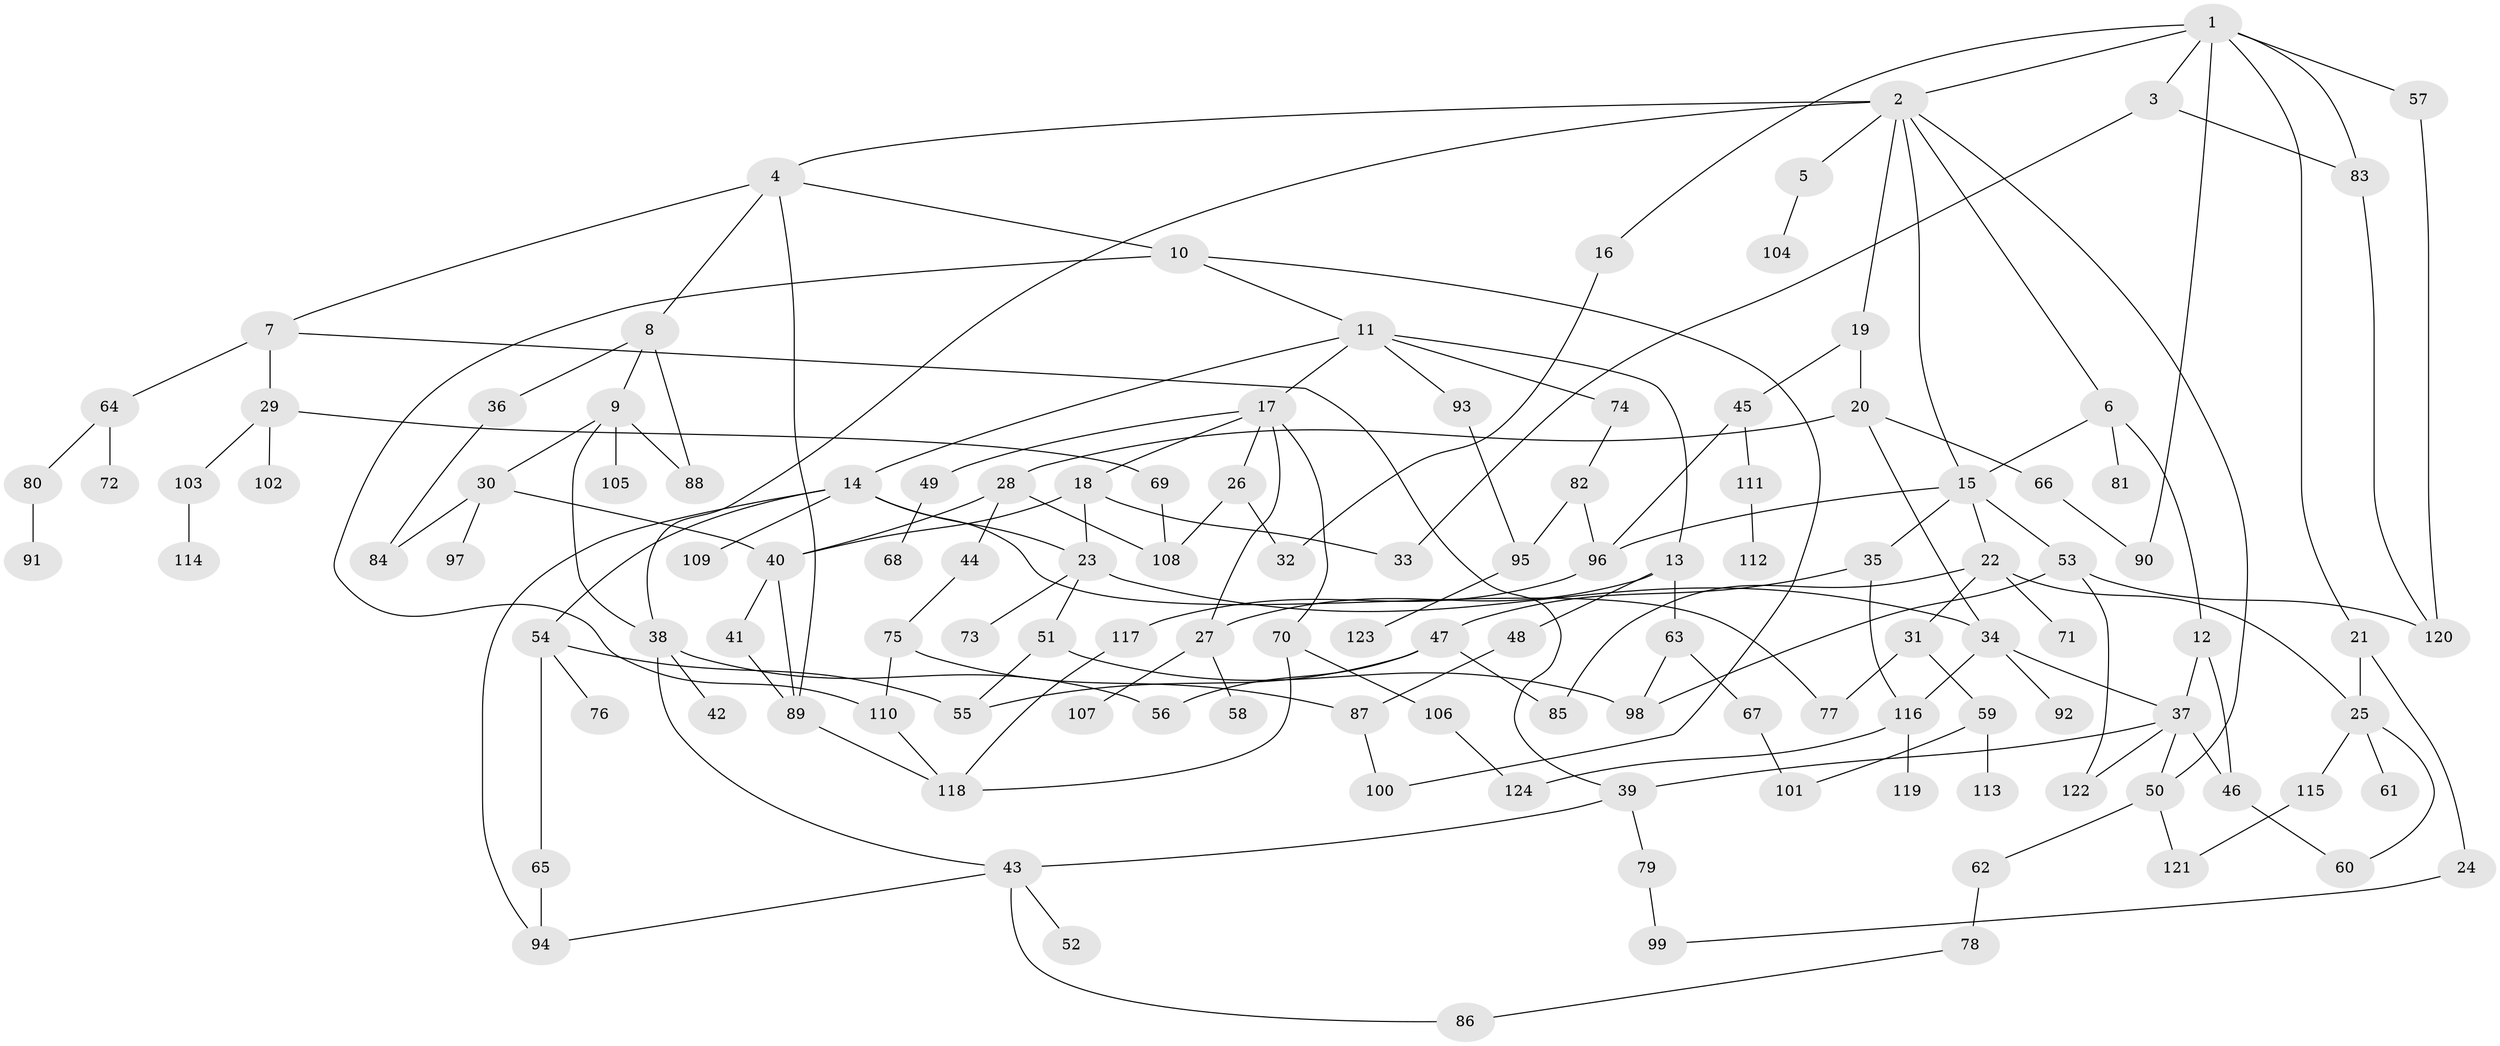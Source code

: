 // coarse degree distribution, {7: 0.023255813953488372, 8: 0.046511627906976744, 3: 0.20930232558139536, 5: 0.09302325581395349, 2: 0.22093023255813954, 4: 0.1511627906976744, 6: 0.023255813953488372, 9: 0.011627906976744186, 1: 0.22093023255813954}
// Generated by graph-tools (version 1.1) at 2025/16/03/04/25 18:16:51]
// undirected, 124 vertices, 174 edges
graph export_dot {
graph [start="1"]
  node [color=gray90,style=filled];
  1;
  2;
  3;
  4;
  5;
  6;
  7;
  8;
  9;
  10;
  11;
  12;
  13;
  14;
  15;
  16;
  17;
  18;
  19;
  20;
  21;
  22;
  23;
  24;
  25;
  26;
  27;
  28;
  29;
  30;
  31;
  32;
  33;
  34;
  35;
  36;
  37;
  38;
  39;
  40;
  41;
  42;
  43;
  44;
  45;
  46;
  47;
  48;
  49;
  50;
  51;
  52;
  53;
  54;
  55;
  56;
  57;
  58;
  59;
  60;
  61;
  62;
  63;
  64;
  65;
  66;
  67;
  68;
  69;
  70;
  71;
  72;
  73;
  74;
  75;
  76;
  77;
  78;
  79;
  80;
  81;
  82;
  83;
  84;
  85;
  86;
  87;
  88;
  89;
  90;
  91;
  92;
  93;
  94;
  95;
  96;
  97;
  98;
  99;
  100;
  101;
  102;
  103;
  104;
  105;
  106;
  107;
  108;
  109;
  110;
  111;
  112;
  113;
  114;
  115;
  116;
  117;
  118;
  119;
  120;
  121;
  122;
  123;
  124;
  1 -- 2;
  1 -- 3;
  1 -- 16;
  1 -- 21;
  1 -- 57;
  1 -- 83;
  1 -- 90;
  2 -- 4;
  2 -- 5;
  2 -- 6;
  2 -- 15;
  2 -- 19;
  2 -- 50;
  2 -- 38;
  3 -- 33;
  3 -- 83;
  4 -- 7;
  4 -- 8;
  4 -- 10;
  4 -- 89;
  5 -- 104;
  6 -- 12;
  6 -- 81;
  6 -- 15;
  7 -- 29;
  7 -- 64;
  7 -- 39;
  8 -- 9;
  8 -- 36;
  8 -- 88;
  9 -- 30;
  9 -- 38;
  9 -- 105;
  9 -- 88;
  10 -- 11;
  10 -- 110;
  10 -- 100;
  11 -- 13;
  11 -- 14;
  11 -- 17;
  11 -- 74;
  11 -- 93;
  12 -- 37;
  12 -- 46;
  13 -- 27;
  13 -- 48;
  13 -- 63;
  14 -- 54;
  14 -- 109;
  14 -- 77;
  14 -- 94;
  14 -- 23;
  15 -- 22;
  15 -- 35;
  15 -- 53;
  15 -- 96;
  16 -- 32;
  17 -- 18;
  17 -- 26;
  17 -- 49;
  17 -- 70;
  17 -- 27;
  18 -- 23;
  18 -- 33;
  18 -- 40;
  19 -- 20;
  19 -- 45;
  20 -- 28;
  20 -- 66;
  20 -- 34;
  21 -- 24;
  21 -- 25;
  22 -- 25;
  22 -- 31;
  22 -- 71;
  22 -- 85;
  23 -- 34;
  23 -- 51;
  23 -- 73;
  24 -- 99;
  25 -- 61;
  25 -- 115;
  25 -- 60;
  26 -- 32;
  26 -- 108;
  27 -- 58;
  27 -- 107;
  28 -- 44;
  28 -- 40;
  28 -- 108;
  29 -- 69;
  29 -- 102;
  29 -- 103;
  30 -- 84;
  30 -- 97;
  30 -- 40;
  31 -- 59;
  31 -- 77;
  34 -- 92;
  34 -- 37;
  34 -- 116;
  35 -- 47;
  35 -- 116;
  36 -- 84;
  37 -- 39;
  37 -- 46;
  37 -- 122;
  37 -- 50;
  38 -- 42;
  38 -- 56;
  38 -- 43;
  39 -- 43;
  39 -- 79;
  40 -- 41;
  40 -- 89;
  41 -- 89;
  43 -- 52;
  43 -- 94;
  43 -- 86;
  44 -- 75;
  45 -- 111;
  45 -- 96;
  46 -- 60;
  47 -- 85;
  47 -- 56;
  47 -- 55;
  48 -- 87;
  49 -- 68;
  50 -- 62;
  50 -- 121;
  51 -- 98;
  51 -- 55;
  53 -- 122;
  53 -- 120;
  53 -- 98;
  54 -- 55;
  54 -- 65;
  54 -- 76;
  57 -- 120;
  59 -- 101;
  59 -- 113;
  62 -- 78;
  63 -- 67;
  63 -- 98;
  64 -- 72;
  64 -- 80;
  65 -- 94;
  66 -- 90;
  67 -- 101;
  69 -- 108;
  70 -- 106;
  70 -- 118;
  74 -- 82;
  75 -- 87;
  75 -- 110;
  78 -- 86;
  79 -- 99;
  80 -- 91;
  82 -- 95;
  82 -- 96;
  83 -- 120;
  87 -- 100;
  89 -- 118;
  93 -- 95;
  95 -- 123;
  96 -- 117;
  103 -- 114;
  106 -- 124;
  110 -- 118;
  111 -- 112;
  115 -- 121;
  116 -- 119;
  116 -- 124;
  117 -- 118;
}
